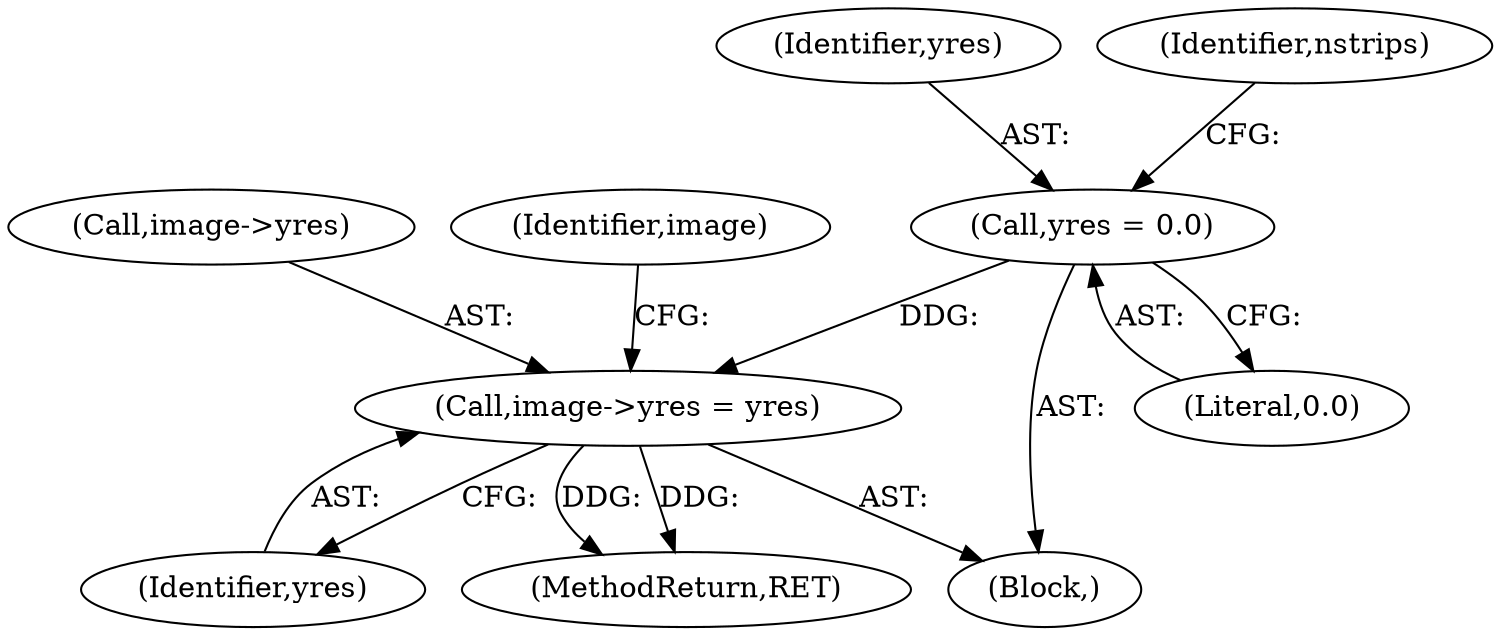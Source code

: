 digraph "0_libtiff_83a4b92815ea04969d494416eaae3d4c6b338e4a#diff-c8b4b355f9b5c06d585b23138e1c185f_5@pointer" {
"1000454" [label="(Call,image->yres = yres)"];
"1000139" [label="(Call,yres = 0.0)"];
"1000454" [label="(Call,image->yres = yres)"];
"1000140" [label="(Identifier,yres)"];
"1000455" [label="(Call,image->yres)"];
"1000132" [label="(Block,)"];
"1000144" [label="(Identifier,nstrips)"];
"1000461" [label="(Identifier,image)"];
"1000458" [label="(Identifier,yres)"];
"1000139" [label="(Call,yres = 0.0)"];
"1000141" [label="(Literal,0.0)"];
"1001214" [label="(MethodReturn,RET)"];
"1000454" -> "1000132"  [label="AST: "];
"1000454" -> "1000458"  [label="CFG: "];
"1000455" -> "1000454"  [label="AST: "];
"1000458" -> "1000454"  [label="AST: "];
"1000461" -> "1000454"  [label="CFG: "];
"1000454" -> "1001214"  [label="DDG: "];
"1000454" -> "1001214"  [label="DDG: "];
"1000139" -> "1000454"  [label="DDG: "];
"1000139" -> "1000132"  [label="AST: "];
"1000139" -> "1000141"  [label="CFG: "];
"1000140" -> "1000139"  [label="AST: "];
"1000141" -> "1000139"  [label="AST: "];
"1000144" -> "1000139"  [label="CFG: "];
}
